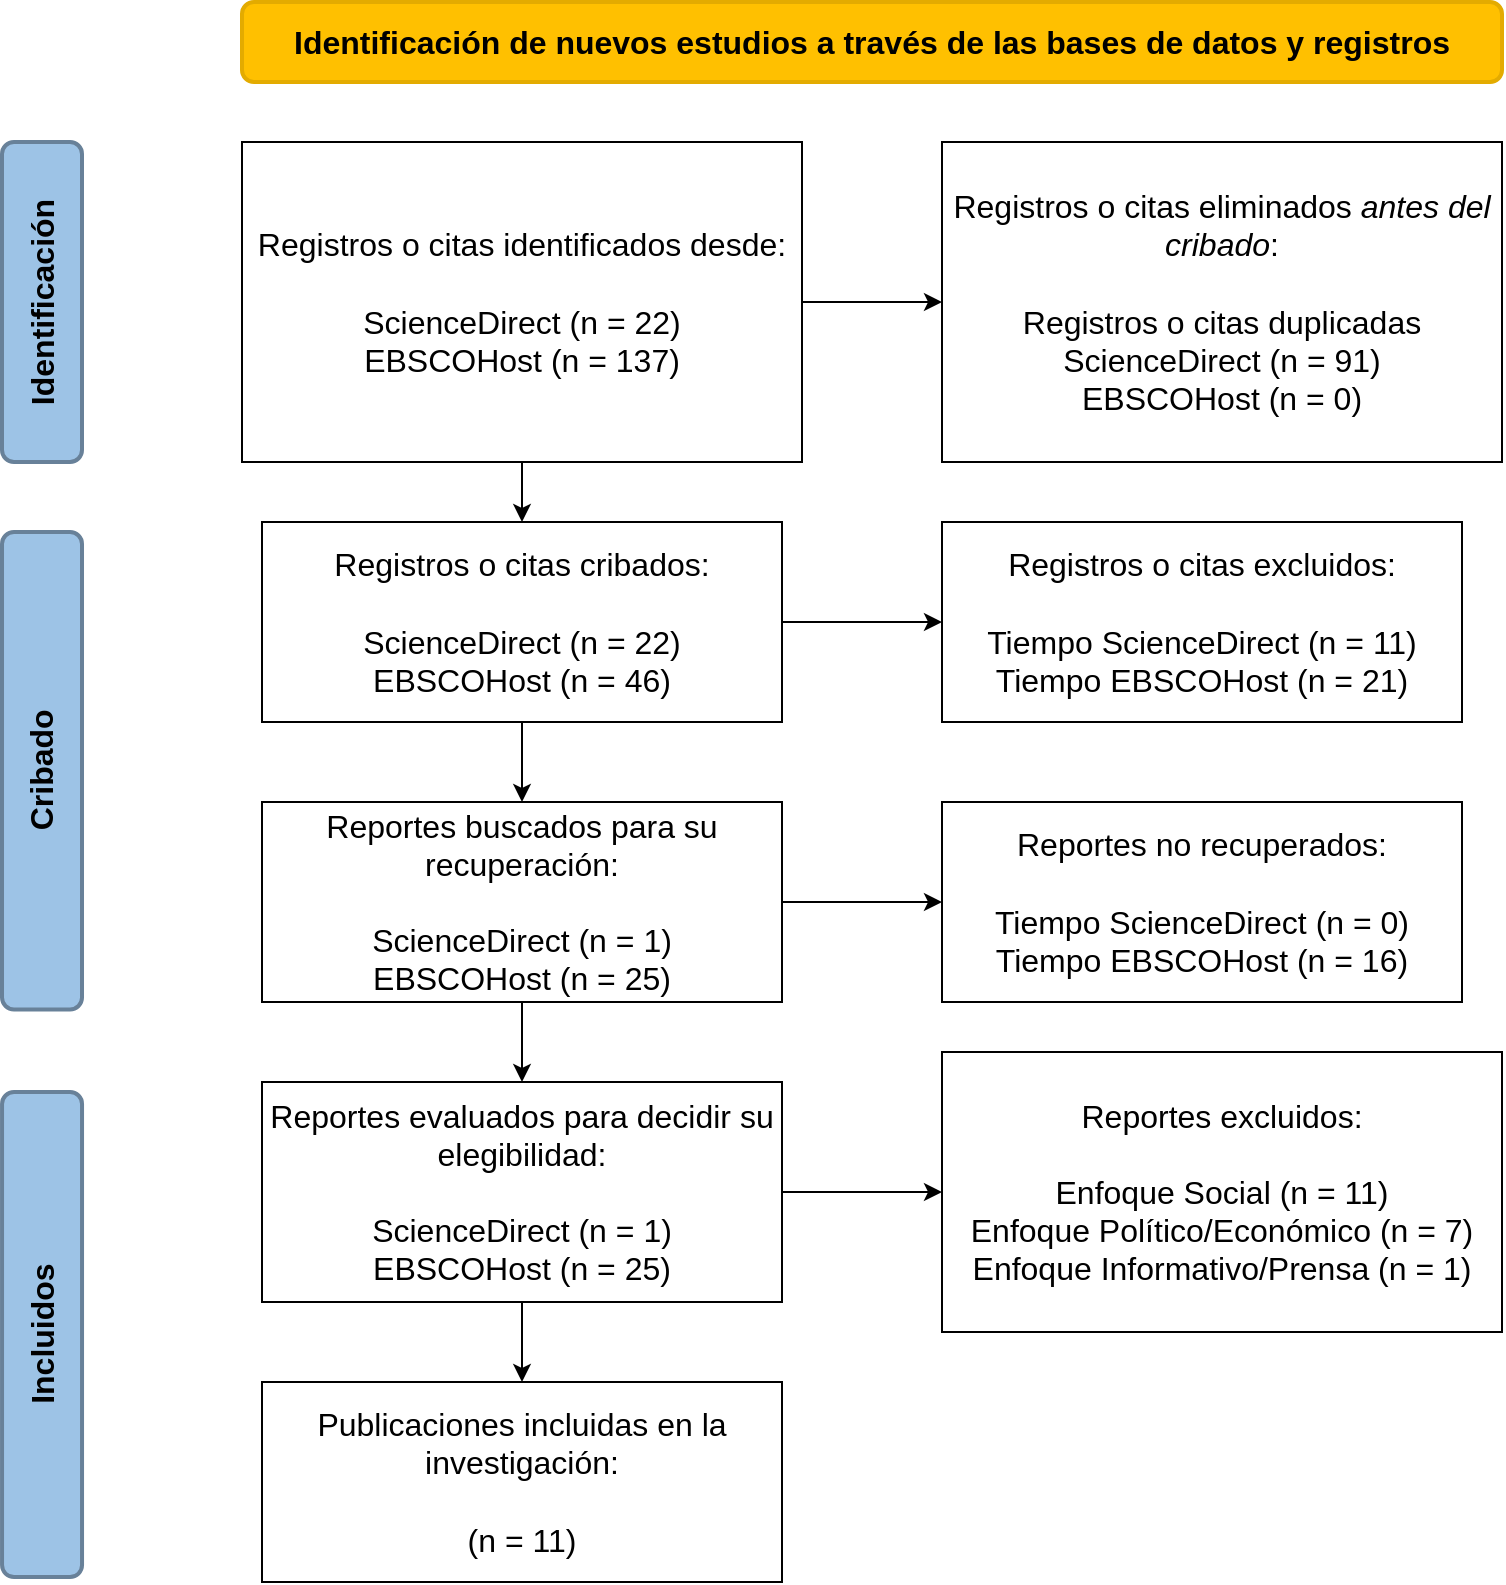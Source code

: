 <mxfile version="24.2.5" type="github">
  <diagram name="Page-1" id="90a13364-a465-7bf4-72fc-28e22215d7a0">
    <mxGraphModel dx="1706" dy="794" grid="1" gridSize="10" guides="1" tooltips="1" connect="1" arrows="1" fold="1" page="1" pageScale="1.5" pageWidth="1169" pageHeight="826" background="none" math="0" shadow="0">
      <root>
        <mxCell id="0" style=";html=1;" />
        <mxCell id="1" style=";html=1;" parent="0" />
        <mxCell id="qiFl4kYv5fcQeZ9Xl8Pe-1" value="&lt;b&gt;&lt;font face=&quot;Arial&quot; style=&quot;font-size: 16px;&quot;&gt;Identificación de nuevos estudios a través de las bases de datos y registros&lt;br&gt;&lt;/font&gt;&lt;/b&gt;" style="rounded=1;whiteSpace=wrap;html=1;fillColor=#FFC000;strokeColor=#E3AB00;strokeWidth=2;" vertex="1" parent="1">
          <mxGeometry x="610" y="260" width="630" height="40" as="geometry" />
        </mxCell>
        <mxCell id="qiFl4kYv5fcQeZ9Xl8Pe-5" style="edgeStyle=orthogonalEdgeStyle;rounded=0;orthogonalLoop=1;jettySize=auto;html=1;exitX=1;exitY=0.5;exitDx=0;exitDy=0;entryX=0;entryY=0.5;entryDx=0;entryDy=0;" edge="1" parent="1" source="qiFl4kYv5fcQeZ9Xl8Pe-2" target="qiFl4kYv5fcQeZ9Xl8Pe-4">
          <mxGeometry relative="1" as="geometry" />
        </mxCell>
        <mxCell id="qiFl4kYv5fcQeZ9Xl8Pe-10" style="edgeStyle=orthogonalEdgeStyle;rounded=0;orthogonalLoop=1;jettySize=auto;html=1;exitX=0.5;exitY=1;exitDx=0;exitDy=0;entryX=0.5;entryY=0;entryDx=0;entryDy=0;" edge="1" parent="1" source="qiFl4kYv5fcQeZ9Xl8Pe-2" target="qiFl4kYv5fcQeZ9Xl8Pe-6">
          <mxGeometry relative="1" as="geometry" />
        </mxCell>
        <mxCell id="qiFl4kYv5fcQeZ9Xl8Pe-2" value="&lt;div&gt;&lt;font style=&quot;font-size: 16px;&quot; face=&quot;Arial&quot;&gt;R&lt;/font&gt;&lt;font size=&quot;3&quot;&gt;egistros o citas identificados desde:&lt;/font&gt;&lt;/div&gt;&lt;div&gt;&lt;font size=&quot;3&quot;&gt;&lt;br&gt;&lt;/font&gt;&lt;/div&gt;&lt;div&gt;&lt;font size=&quot;3&quot;&gt;ScienceDirect (n = 22)&lt;/font&gt;&lt;/div&gt;&lt;div&gt;&lt;font size=&quot;3&quot;&gt;EBSCOHost (n = 137)&lt;br&gt;&lt;/font&gt;&lt;/div&gt;" style="rounded=0;whiteSpace=wrap;html=1;" vertex="1" parent="1">
          <mxGeometry x="610" y="330" width="280" height="160" as="geometry" />
        </mxCell>
        <mxCell id="qiFl4kYv5fcQeZ9Xl8Pe-4" value="&lt;div&gt;&lt;font style=&quot;font-size: 16px;&quot; face=&quot;Arial&quot;&gt;R&lt;/font&gt;&lt;font size=&quot;3&quot;&gt;egistros o citas eliminados &lt;i&gt;antes del cribado&lt;/i&gt;:&lt;/font&gt;&lt;/div&gt;&lt;div&gt;&lt;font size=&quot;3&quot;&gt;&lt;br&gt;&lt;/font&gt;&lt;/div&gt;&lt;div&gt;&lt;font size=&quot;3&quot;&gt;Registros o citas duplicadas&lt;br&gt;&lt;/font&gt;&lt;/div&gt;&lt;div&gt;&lt;font size=&quot;3&quot;&gt;ScienceDirect (n = 91)&lt;/font&gt;&lt;/div&gt;&lt;div&gt;&lt;font size=&quot;3&quot;&gt;EBSCOHost (n = 0)&lt;br&gt;&lt;/font&gt;&lt;/div&gt;" style="rounded=0;whiteSpace=wrap;html=1;" vertex="1" parent="1">
          <mxGeometry x="960" y="330" width="280" height="160" as="geometry" />
        </mxCell>
        <mxCell id="qiFl4kYv5fcQeZ9Xl8Pe-11" style="edgeStyle=orthogonalEdgeStyle;rounded=0;orthogonalLoop=1;jettySize=auto;html=1;exitX=0.5;exitY=1;exitDx=0;exitDy=0;entryX=0.5;entryY=0;entryDx=0;entryDy=0;" edge="1" parent="1" source="qiFl4kYv5fcQeZ9Xl8Pe-6" target="qiFl4kYv5fcQeZ9Xl8Pe-7">
          <mxGeometry relative="1" as="geometry" />
        </mxCell>
        <mxCell id="qiFl4kYv5fcQeZ9Xl8Pe-17" style="edgeStyle=orthogonalEdgeStyle;rounded=0;orthogonalLoop=1;jettySize=auto;html=1;exitX=1;exitY=0.5;exitDx=0;exitDy=0;entryX=0;entryY=0.5;entryDx=0;entryDy=0;" edge="1" parent="1" source="qiFl4kYv5fcQeZ9Xl8Pe-6" target="qiFl4kYv5fcQeZ9Xl8Pe-14">
          <mxGeometry relative="1" as="geometry" />
        </mxCell>
        <mxCell id="qiFl4kYv5fcQeZ9Xl8Pe-6" value="&lt;div&gt;&lt;font style=&quot;font-size: 16px;&quot; face=&quot;Arial&quot;&gt;R&lt;/font&gt;&lt;font size=&quot;3&quot;&gt;egistros o citas cribados:&lt;/font&gt;&lt;/div&gt;&lt;div&gt;&lt;font size=&quot;3&quot;&gt;&lt;br&gt;&lt;/font&gt;&lt;/div&gt;&lt;div&gt;&lt;font size=&quot;3&quot;&gt;ScienceDirect (n = 22)&lt;/font&gt;&lt;/div&gt;&lt;div&gt;&lt;font size=&quot;3&quot;&gt;EBSCOHost (n = 46)&lt;br&gt;&lt;/font&gt;&lt;/div&gt;" style="rounded=0;whiteSpace=wrap;html=1;" vertex="1" parent="1">
          <mxGeometry x="620" y="520" width="260" height="100" as="geometry" />
        </mxCell>
        <mxCell id="qiFl4kYv5fcQeZ9Xl8Pe-12" style="edgeStyle=orthogonalEdgeStyle;rounded=0;orthogonalLoop=1;jettySize=auto;html=1;exitX=0.5;exitY=1;exitDx=0;exitDy=0;entryX=0.5;entryY=0;entryDx=0;entryDy=0;" edge="1" parent="1" source="qiFl4kYv5fcQeZ9Xl8Pe-7" target="qiFl4kYv5fcQeZ9Xl8Pe-8">
          <mxGeometry relative="1" as="geometry" />
        </mxCell>
        <mxCell id="qiFl4kYv5fcQeZ9Xl8Pe-18" style="edgeStyle=orthogonalEdgeStyle;rounded=0;orthogonalLoop=1;jettySize=auto;html=1;exitX=1;exitY=0.5;exitDx=0;exitDy=0;entryX=0;entryY=0.5;entryDx=0;entryDy=0;" edge="1" parent="1" source="qiFl4kYv5fcQeZ9Xl8Pe-7" target="qiFl4kYv5fcQeZ9Xl8Pe-15">
          <mxGeometry relative="1" as="geometry" />
        </mxCell>
        <mxCell id="qiFl4kYv5fcQeZ9Xl8Pe-7" value="&lt;div&gt;&lt;font style=&quot;font-size: 16px;&quot; face=&quot;Arial&quot;&gt;Reportes buscados para su rec&lt;/font&gt;&lt;font size=&quot;3&quot;&gt;uperación:&lt;/font&gt;&lt;/div&gt;&lt;div&gt;&lt;font size=&quot;3&quot;&gt;&lt;br&gt;&lt;/font&gt;&lt;/div&gt;&lt;div&gt;&lt;font size=&quot;3&quot;&gt;ScienceDirect (n = 1)&lt;/font&gt;&lt;/div&gt;&lt;div&gt;&lt;font size=&quot;3&quot;&gt;EBSCOHost (n = 25)&lt;br&gt;&lt;/font&gt;&lt;/div&gt;" style="rounded=0;whiteSpace=wrap;html=1;" vertex="1" parent="1">
          <mxGeometry x="620" y="660" width="260" height="100" as="geometry" />
        </mxCell>
        <mxCell id="qiFl4kYv5fcQeZ9Xl8Pe-13" style="edgeStyle=orthogonalEdgeStyle;rounded=0;orthogonalLoop=1;jettySize=auto;html=1;exitX=0.5;exitY=1;exitDx=0;exitDy=0;entryX=0.5;entryY=0;entryDx=0;entryDy=0;" edge="1" parent="1" source="qiFl4kYv5fcQeZ9Xl8Pe-8" target="qiFl4kYv5fcQeZ9Xl8Pe-9">
          <mxGeometry relative="1" as="geometry" />
        </mxCell>
        <mxCell id="qiFl4kYv5fcQeZ9Xl8Pe-19" style="edgeStyle=orthogonalEdgeStyle;rounded=0;orthogonalLoop=1;jettySize=auto;html=1;exitX=1;exitY=0.5;exitDx=0;exitDy=0;entryX=0;entryY=0.5;entryDx=0;entryDy=0;" edge="1" parent="1" source="qiFl4kYv5fcQeZ9Xl8Pe-8" target="qiFl4kYv5fcQeZ9Xl8Pe-16">
          <mxGeometry relative="1" as="geometry" />
        </mxCell>
        <mxCell id="qiFl4kYv5fcQeZ9Xl8Pe-8" value="&lt;div&gt;&lt;font style=&quot;font-size: 16px;&quot; face=&quot;Arial&quot;&gt;Reportes evaluados para decidir su elegibilidad&lt;/font&gt;&lt;font size=&quot;3&quot;&gt;:&lt;/font&gt;&lt;/div&gt;&lt;div&gt;&lt;font size=&quot;3&quot;&gt;&lt;br&gt;&lt;/font&gt;&lt;/div&gt;&lt;div&gt;&lt;font size=&quot;3&quot;&gt;ScienceDirect (n = 1)&lt;/font&gt;&lt;/div&gt;&lt;div&gt;&lt;font size=&quot;3&quot;&gt;EBSCOHost (n = 25)&lt;br&gt;&lt;/font&gt;&lt;/div&gt;" style="rounded=0;whiteSpace=wrap;html=1;" vertex="1" parent="1">
          <mxGeometry x="620" y="800" width="260" height="110" as="geometry" />
        </mxCell>
        <mxCell id="qiFl4kYv5fcQeZ9Xl8Pe-9" value="&lt;div&gt;&lt;font style=&quot;font-size: 16px;&quot; face=&quot;Arial&quot;&gt;Publicaciones incluidas en la investi&lt;/font&gt;&lt;font size=&quot;3&quot;&gt;gación:&lt;/font&gt;&lt;/div&gt;&lt;div&gt;&lt;font size=&quot;3&quot;&gt;&lt;br&gt;&lt;/font&gt;&lt;/div&gt;&lt;div&gt;&lt;font size=&quot;3&quot;&gt;(n = 11)&lt;/font&gt;&lt;/div&gt;" style="rounded=0;whiteSpace=wrap;html=1;" vertex="1" parent="1">
          <mxGeometry x="620" y="950" width="260" height="100" as="geometry" />
        </mxCell>
        <mxCell id="qiFl4kYv5fcQeZ9Xl8Pe-14" value="&lt;div&gt;&lt;font style=&quot;font-size: 16px;&quot; face=&quot;Arial&quot;&gt;R&lt;/font&gt;&lt;font size=&quot;3&quot;&gt;egistros o citas excluidos:&lt;/font&gt;&lt;/div&gt;&lt;div&gt;&lt;font size=&quot;3&quot;&gt;&lt;br&gt;&lt;/font&gt;&lt;/div&gt;&lt;div&gt;&lt;font size=&quot;3&quot;&gt;Tiempo ScienceDirect (n = 11)&lt;/font&gt;&lt;/div&gt;&lt;div&gt;&lt;font size=&quot;3&quot;&gt;Tiempo EBSCOHost (n = 21)&lt;br&gt;&lt;/font&gt;&lt;/div&gt;" style="rounded=0;whiteSpace=wrap;html=1;" vertex="1" parent="1">
          <mxGeometry x="960" y="520" width="260" height="100" as="geometry" />
        </mxCell>
        <mxCell id="qiFl4kYv5fcQeZ9Xl8Pe-15" value="&lt;div&gt;&lt;font style=&quot;font-size: 16px;&quot; face=&quot;Arial&quot;&gt;Reportes n&lt;/font&gt;&lt;font size=&quot;3&quot;&gt;o recuperados:&lt;/font&gt;&lt;/div&gt;&lt;div&gt;&lt;font size=&quot;3&quot;&gt;&lt;br&gt;&lt;/font&gt;&lt;/div&gt;&lt;div&gt;&lt;font size=&quot;3&quot;&gt;Tiempo ScienceDirect (n = 0)&lt;/font&gt;&lt;/div&gt;&lt;div&gt;&lt;font size=&quot;3&quot;&gt;Tiempo EBSCOHost (n = 16)&lt;br&gt;&lt;/font&gt;&lt;/div&gt;" style="rounded=0;whiteSpace=wrap;html=1;" vertex="1" parent="1">
          <mxGeometry x="960" y="660" width="260" height="100" as="geometry" />
        </mxCell>
        <mxCell id="qiFl4kYv5fcQeZ9Xl8Pe-16" value="&lt;div&gt;&lt;font style=&quot;font-size: 16px;&quot; face=&quot;Arial&quot;&gt;Reportes exclui&lt;/font&gt;&lt;font size=&quot;3&quot;&gt;dos:&lt;/font&gt;&lt;/div&gt;&lt;div&gt;&lt;font size=&quot;3&quot;&gt;&lt;br&gt;&lt;/font&gt;&lt;/div&gt;&lt;div&gt;&lt;font size=&quot;3&quot;&gt;Enfoque Social (n = 11)&lt;/font&gt;&lt;/div&gt;&lt;div&gt;&lt;font size=&quot;3&quot;&gt;Enfoque Político/Económico (n = 7)&lt;/font&gt;&lt;/div&gt;&lt;div&gt;&lt;font size=&quot;3&quot;&gt;Enfoque Informativo/Prensa (n = 1)&lt;br&gt;&lt;/font&gt;&lt;/div&gt;" style="rounded=0;whiteSpace=wrap;html=1;" vertex="1" parent="1">
          <mxGeometry x="960" y="785" width="280" height="140" as="geometry" />
        </mxCell>
        <mxCell id="qiFl4kYv5fcQeZ9Xl8Pe-20" value="&lt;b&gt;&lt;font face=&quot;Arial&quot; style=&quot;font-size: 16px;&quot;&gt;Identificación&lt;br&gt;&lt;/font&gt;&lt;/b&gt;" style="rounded=1;whiteSpace=wrap;html=1;fillColor=#9DC3E6;strokeColor=#688199;strokeWidth=2;rotation=-90;" vertex="1" parent="1">
          <mxGeometry x="430" y="390" width="160" height="40" as="geometry" />
        </mxCell>
        <mxCell id="qiFl4kYv5fcQeZ9Xl8Pe-22" value="&lt;b&gt;&lt;font face=&quot;Arial&quot; style=&quot;font-size: 16px;&quot;&gt;Cribado&lt;/font&gt;&lt;/b&gt;" style="rounded=1;whiteSpace=wrap;html=1;fillColor=#9DC3E6;strokeColor=#688199;strokeWidth=2;rotation=-90;" vertex="1" parent="1">
          <mxGeometry x="390.63" y="624.38" width="238.75" height="40" as="geometry" />
        </mxCell>
        <mxCell id="qiFl4kYv5fcQeZ9Xl8Pe-23" value="&lt;b&gt;&lt;font face=&quot;Arial&quot; style=&quot;font-size: 16px;&quot;&gt;Incluidos&lt;br&gt;&lt;/font&gt;&lt;/b&gt;" style="rounded=1;whiteSpace=wrap;html=1;fillColor=#9DC3E6;strokeColor=#688199;strokeWidth=2;rotation=-90;" vertex="1" parent="1">
          <mxGeometry x="388.76" y="906.27" width="242.52" height="40" as="geometry" />
        </mxCell>
      </root>
    </mxGraphModel>
  </diagram>
</mxfile>
